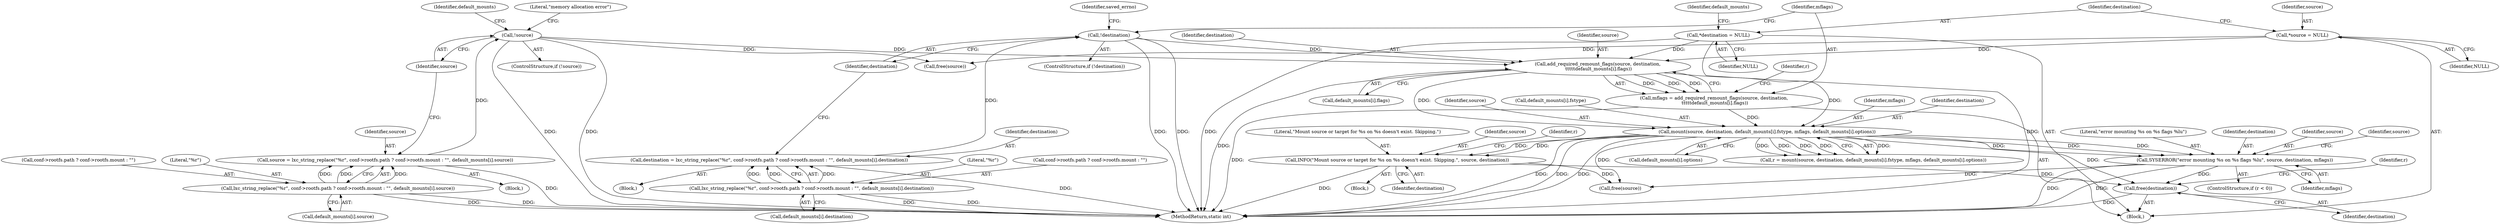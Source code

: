 digraph "0_lxc_592fd47a6245508b79fe6ac819fe6d3b2c1289be_3@API" {
"1000288" [label="(Call,free(destination))"];
"1000281" [label="(Call,SYSERROR(\"error mounting %s on %s flags %lu\", source, destination, mflags))"];
"1000243" [label="(Call,mount(source, destination, default_mounts[i].fstype, mflags, default_mounts[i].options))"];
"1000233" [label="(Call,add_required_remount_flags(source, destination,\n \t\t\t\t\tdefault_mounts[i].flags))"];
"1000178" [label="(Call,!source)"];
"1000156" [label="(Call,source = lxc_string_replace(\"%r\", conf->rootfs.path ? conf->rootfs.mount : \"\", default_mounts[i].source))"];
"1000158" [label="(Call,lxc_string_replace(\"%r\", conf->rootfs.path ? conf->rootfs.mount : \"\", default_mounts[i].source))"];
"1000140" [label="(Call,*source = NULL)"];
"1000215" [label="(Call,!destination)"];
"1000193" [label="(Call,destination = lxc_string_replace(\"%r\", conf->rootfs.path ? conf->rootfs.mount : \"\", default_mounts[i].destination))"];
"1000195" [label="(Call,lxc_string_replace(\"%r\", conf->rootfs.path ? conf->rootfs.mount : \"\", default_mounts[i].destination))"];
"1000144" [label="(Call,*destination = NULL)"];
"1000231" [label="(Call,mflags = add_required_remount_flags(source, destination,\n \t\t\t\t\tdefault_mounts[i].flags))"];
"1000269" [label="(Call,INFO(\"Mount source or target for %s on %s doesn't exist. Skipping.\", source, destination))"];
"1000271" [label="(Identifier,source)"];
"1000140" [label="(Call,*source = NULL)"];
"1000197" [label="(Call,conf->rootfs.path ? conf->rootfs.mount : \"\")"];
"1000281" [label="(Call,SYSERROR(\"error mounting %s on %s flags %lu\", source, destination, mflags))"];
"1000177" [label="(ControlStructure,if (!source))"];
"1000241" [label="(Call,r = mount(source, destination, default_mounts[i].fstype, mflags, default_mounts[i].options))"];
"1000243" [label="(Call,mount(source, destination, default_mounts[i].fstype, mflags, default_mounts[i].options))"];
"1000292" [label="(Identifier,r)"];
"1000219" [label="(Identifier,saved_errno)"];
"1000288" [label="(Call,free(destination))"];
"1000231" [label="(Call,mflags = add_required_remount_flags(source, destination,\n \t\t\t\t\tdefault_mounts[i].flags))"];
"1000146" [label="(Identifier,NULL)"];
"1000242" [label="(Identifier,r)"];
"1000232" [label="(Identifier,mflags)"];
"1000269" [label="(Call,INFO(\"Mount source or target for %s on %s doesn't exist. Skipping.\", source, destination))"];
"1000223" [label="(Call,free(source))"];
"1000195" [label="(Call,lxc_string_replace(\"%r\", conf->rootfs.path ? conf->rootfs.mount : \"\", default_mounts[i].destination))"];
"1000251" [label="(Identifier,mflags)"];
"1000245" [label="(Identifier,destination)"];
"1000235" [label="(Identifier,destination)"];
"1000179" [label="(Identifier,source)"];
"1000194" [label="(Identifier,destination)"];
"1000284" [label="(Identifier,destination)"];
"1000214" [label="(ControlStructure,if (!destination))"];
"1000144" [label="(Call,*destination = NULL)"];
"1000152" [label="(Identifier,default_mounts)"];
"1000274" [label="(Identifier,r)"];
"1000270" [label="(Literal,\"Mount source or target for %s on %s doesn't exist. Skipping.\")"];
"1000233" [label="(Call,add_required_remount_flags(source, destination,\n \t\t\t\t\tdefault_mounts[i].flags))"];
"1000192" [label="(Block,)"];
"1000160" [label="(Call,conf->rootfs.path ? conf->rootfs.mount : \"\")"];
"1000286" [label="(Call,free(source))"];
"1000252" [label="(Call,default_mounts[i].options)"];
"1000158" [label="(Call,lxc_string_replace(\"%r\", conf->rootfs.path ? conf->rootfs.mount : \"\", default_mounts[i].source))"];
"1000209" [label="(Call,default_mounts[i].destination)"];
"1000283" [label="(Identifier,source)"];
"1000287" [label="(Identifier,source)"];
"1000193" [label="(Call,destination = lxc_string_replace(\"%r\", conf->rootfs.path ? conf->rootfs.mount : \"\", default_mounts[i].destination))"];
"1000244" [label="(Identifier,source)"];
"1000215" [label="(Call,!destination)"];
"1000178" [label="(Call,!source)"];
"1000236" [label="(Call,default_mounts[i].flags)"];
"1000246" [label="(Call,default_mounts[i].fstype)"];
"1000138" [label="(Block,)"];
"1000289" [label="(Identifier,destination)"];
"1000396" [label="(MethodReturn,static int)"];
"1000142" [label="(Identifier,NULL)"];
"1000155" [label="(Block,)"];
"1000282" [label="(Literal,\"error mounting %s on %s flags %lu\")"];
"1000216" [label="(Identifier,destination)"];
"1000285" [label="(Identifier,mflags)"];
"1000157" [label="(Identifier,source)"];
"1000156" [label="(Call,source = lxc_string_replace(\"%r\", conf->rootfs.path ? conf->rootfs.mount : \"\", default_mounts[i].source))"];
"1000196" [label="(Literal,\"%r\")"];
"1000234" [label="(Identifier,source)"];
"1000189" [label="(Identifier,default_mounts)"];
"1000277" [label="(ControlStructure,if (r < 0))"];
"1000159" [label="(Literal,\"%r\")"];
"1000141" [label="(Identifier,source)"];
"1000182" [label="(Literal,\"memory allocation error\")"];
"1000272" [label="(Identifier,destination)"];
"1000172" [label="(Call,default_mounts[i].source)"];
"1000268" [label="(Block,)"];
"1000145" [label="(Identifier,destination)"];
"1000288" -> "1000138"  [label="AST: "];
"1000288" -> "1000289"  [label="CFG: "];
"1000289" -> "1000288"  [label="AST: "];
"1000292" -> "1000288"  [label="CFG: "];
"1000288" -> "1000396"  [label="DDG: "];
"1000281" -> "1000288"  [label="DDG: "];
"1000269" -> "1000288"  [label="DDG: "];
"1000243" -> "1000288"  [label="DDG: "];
"1000281" -> "1000277"  [label="AST: "];
"1000281" -> "1000285"  [label="CFG: "];
"1000282" -> "1000281"  [label="AST: "];
"1000283" -> "1000281"  [label="AST: "];
"1000284" -> "1000281"  [label="AST: "];
"1000285" -> "1000281"  [label="AST: "];
"1000287" -> "1000281"  [label="CFG: "];
"1000281" -> "1000396"  [label="DDG: "];
"1000281" -> "1000396"  [label="DDG: "];
"1000243" -> "1000281"  [label="DDG: "];
"1000243" -> "1000281"  [label="DDG: "];
"1000243" -> "1000281"  [label="DDG: "];
"1000281" -> "1000286"  [label="DDG: "];
"1000243" -> "1000241"  [label="AST: "];
"1000243" -> "1000252"  [label="CFG: "];
"1000244" -> "1000243"  [label="AST: "];
"1000245" -> "1000243"  [label="AST: "];
"1000246" -> "1000243"  [label="AST: "];
"1000251" -> "1000243"  [label="AST: "];
"1000252" -> "1000243"  [label="AST: "];
"1000241" -> "1000243"  [label="CFG: "];
"1000243" -> "1000396"  [label="DDG: "];
"1000243" -> "1000396"  [label="DDG: "];
"1000243" -> "1000396"  [label="DDG: "];
"1000243" -> "1000241"  [label="DDG: "];
"1000243" -> "1000241"  [label="DDG: "];
"1000243" -> "1000241"  [label="DDG: "];
"1000243" -> "1000241"  [label="DDG: "];
"1000243" -> "1000241"  [label="DDG: "];
"1000233" -> "1000243"  [label="DDG: "];
"1000233" -> "1000243"  [label="DDG: "];
"1000231" -> "1000243"  [label="DDG: "];
"1000243" -> "1000269"  [label="DDG: "];
"1000243" -> "1000269"  [label="DDG: "];
"1000243" -> "1000286"  [label="DDG: "];
"1000233" -> "1000231"  [label="AST: "];
"1000233" -> "1000236"  [label="CFG: "];
"1000234" -> "1000233"  [label="AST: "];
"1000235" -> "1000233"  [label="AST: "];
"1000236" -> "1000233"  [label="AST: "];
"1000231" -> "1000233"  [label="CFG: "];
"1000233" -> "1000396"  [label="DDG: "];
"1000233" -> "1000231"  [label="DDG: "];
"1000233" -> "1000231"  [label="DDG: "];
"1000233" -> "1000231"  [label="DDG: "];
"1000178" -> "1000233"  [label="DDG: "];
"1000140" -> "1000233"  [label="DDG: "];
"1000215" -> "1000233"  [label="DDG: "];
"1000144" -> "1000233"  [label="DDG: "];
"1000178" -> "1000177"  [label="AST: "];
"1000178" -> "1000179"  [label="CFG: "];
"1000179" -> "1000178"  [label="AST: "];
"1000182" -> "1000178"  [label="CFG: "];
"1000189" -> "1000178"  [label="CFG: "];
"1000178" -> "1000396"  [label="DDG: "];
"1000178" -> "1000396"  [label="DDG: "];
"1000156" -> "1000178"  [label="DDG: "];
"1000178" -> "1000223"  [label="DDG: "];
"1000156" -> "1000155"  [label="AST: "];
"1000156" -> "1000158"  [label="CFG: "];
"1000157" -> "1000156"  [label="AST: "];
"1000158" -> "1000156"  [label="AST: "];
"1000179" -> "1000156"  [label="CFG: "];
"1000156" -> "1000396"  [label="DDG: "];
"1000158" -> "1000156"  [label="DDG: "];
"1000158" -> "1000156"  [label="DDG: "];
"1000158" -> "1000156"  [label="DDG: "];
"1000158" -> "1000172"  [label="CFG: "];
"1000159" -> "1000158"  [label="AST: "];
"1000160" -> "1000158"  [label="AST: "];
"1000172" -> "1000158"  [label="AST: "];
"1000158" -> "1000396"  [label="DDG: "];
"1000158" -> "1000396"  [label="DDG: "];
"1000140" -> "1000138"  [label="AST: "];
"1000140" -> "1000142"  [label="CFG: "];
"1000141" -> "1000140"  [label="AST: "];
"1000142" -> "1000140"  [label="AST: "];
"1000145" -> "1000140"  [label="CFG: "];
"1000140" -> "1000223"  [label="DDG: "];
"1000215" -> "1000214"  [label="AST: "];
"1000215" -> "1000216"  [label="CFG: "];
"1000216" -> "1000215"  [label="AST: "];
"1000219" -> "1000215"  [label="CFG: "];
"1000232" -> "1000215"  [label="CFG: "];
"1000215" -> "1000396"  [label="DDG: "];
"1000215" -> "1000396"  [label="DDG: "];
"1000193" -> "1000215"  [label="DDG: "];
"1000193" -> "1000192"  [label="AST: "];
"1000193" -> "1000195"  [label="CFG: "];
"1000194" -> "1000193"  [label="AST: "];
"1000195" -> "1000193"  [label="AST: "];
"1000216" -> "1000193"  [label="CFG: "];
"1000193" -> "1000396"  [label="DDG: "];
"1000195" -> "1000193"  [label="DDG: "];
"1000195" -> "1000193"  [label="DDG: "];
"1000195" -> "1000193"  [label="DDG: "];
"1000195" -> "1000209"  [label="CFG: "];
"1000196" -> "1000195"  [label="AST: "];
"1000197" -> "1000195"  [label="AST: "];
"1000209" -> "1000195"  [label="AST: "];
"1000195" -> "1000396"  [label="DDG: "];
"1000195" -> "1000396"  [label="DDG: "];
"1000144" -> "1000138"  [label="AST: "];
"1000144" -> "1000146"  [label="CFG: "];
"1000145" -> "1000144"  [label="AST: "];
"1000146" -> "1000144"  [label="AST: "];
"1000152" -> "1000144"  [label="CFG: "];
"1000144" -> "1000396"  [label="DDG: "];
"1000144" -> "1000396"  [label="DDG: "];
"1000231" -> "1000138"  [label="AST: "];
"1000232" -> "1000231"  [label="AST: "];
"1000242" -> "1000231"  [label="CFG: "];
"1000231" -> "1000396"  [label="DDG: "];
"1000269" -> "1000268"  [label="AST: "];
"1000269" -> "1000272"  [label="CFG: "];
"1000270" -> "1000269"  [label="AST: "];
"1000271" -> "1000269"  [label="AST: "];
"1000272" -> "1000269"  [label="AST: "];
"1000274" -> "1000269"  [label="CFG: "];
"1000269" -> "1000396"  [label="DDG: "];
"1000269" -> "1000286"  [label="DDG: "];
}
